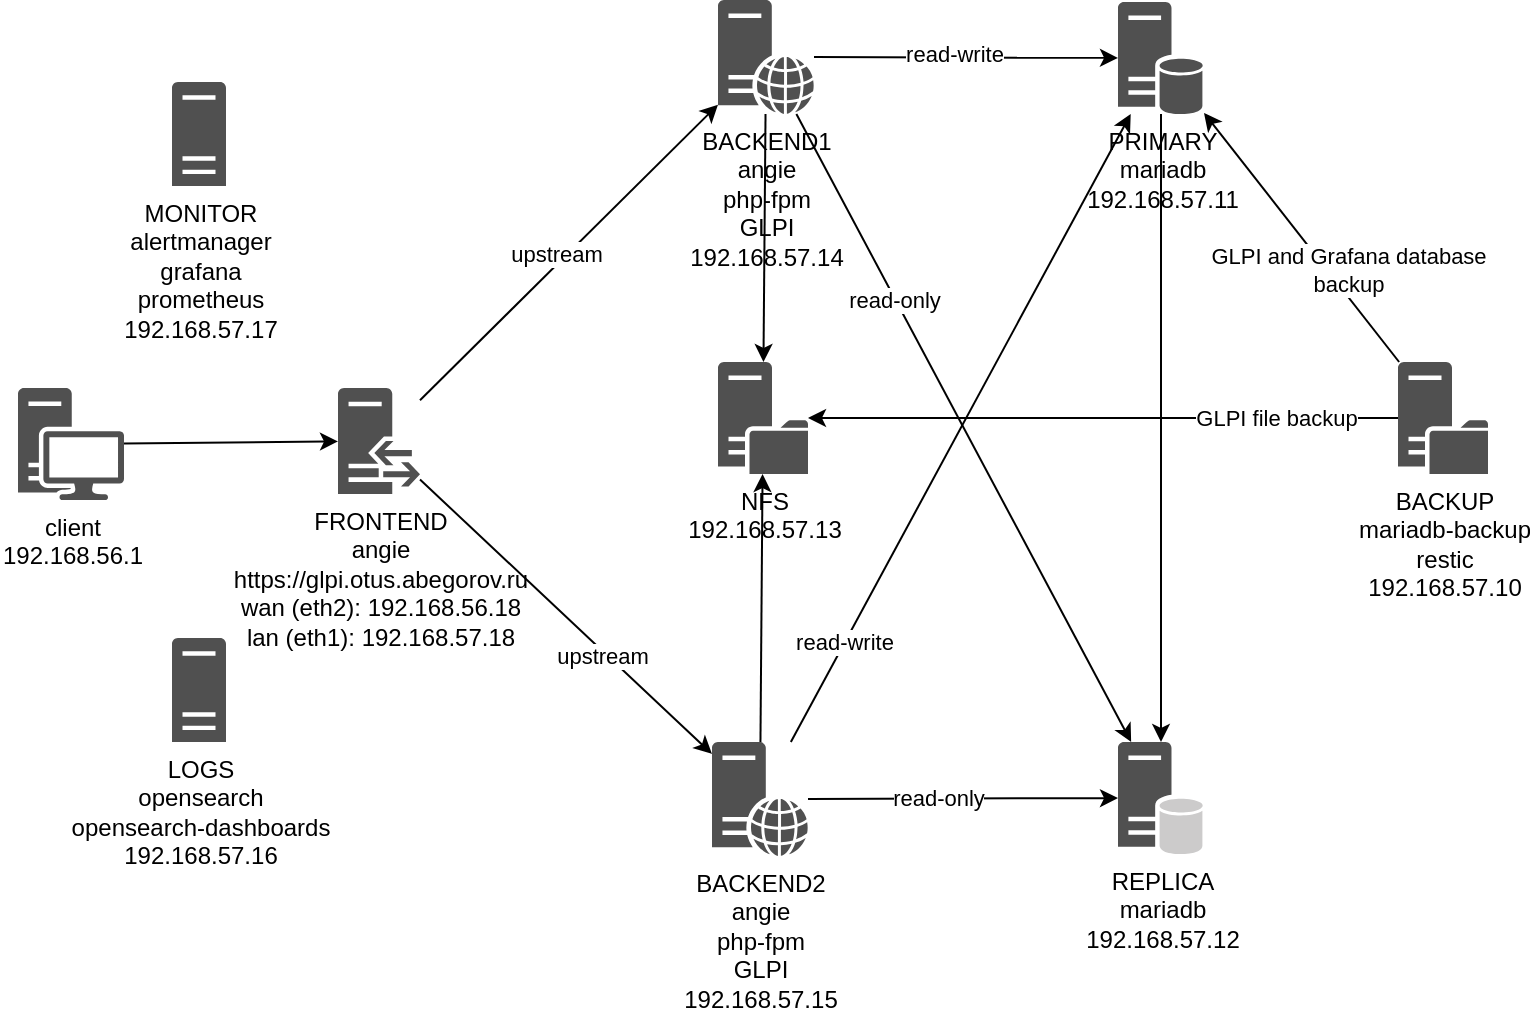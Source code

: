 <mxfile version="26.0.4">
  <diagram name="Page-1" id="s-1qvvbcadP8SC7ybe5D">
    <mxGraphModel dx="962" dy="663" grid="1" gridSize="10" guides="1" tooltips="1" connect="1" arrows="1" fold="1" page="1" pageScale="1" pageWidth="850" pageHeight="1100" math="0" shadow="0">
      <root>
        <mxCell id="0" />
        <mxCell id="1" parent="0" />
        <mxCell id="_EaJNmYskaB0vCXOgmg8-20" style="edgeStyle=none;rounded=0;orthogonalLoop=1;jettySize=auto;html=1;" edge="1" parent="1" source="_EaJNmYskaB0vCXOgmg8-2" target="_EaJNmYskaB0vCXOgmg8-3">
          <mxGeometry relative="1" as="geometry" />
        </mxCell>
        <mxCell id="_EaJNmYskaB0vCXOgmg8-2" value="PRIMARY&lt;br&gt;mariadb&lt;br&gt;192.168.57.11" style="sketch=0;pointerEvents=1;shadow=0;dashed=0;html=1;strokeColor=none;fillColor=#505050;labelPosition=center;verticalLabelPosition=bottom;verticalAlign=top;outlineConnect=0;align=center;shape=mxgraph.office.servers.database_server;" vertex="1" parent="1">
          <mxGeometry x="580" y="100" width="43" height="56" as="geometry" />
        </mxCell>
        <mxCell id="_EaJNmYskaB0vCXOgmg8-3" value="REPLICA&lt;br&gt;mariadb&lt;br&gt;192.168.57.12" style="sketch=0;pointerEvents=1;shadow=0;dashed=0;html=1;strokeColor=none;fillColor=#505050;labelPosition=center;verticalLabelPosition=bottom;verticalAlign=top;outlineConnect=0;align=center;shape=mxgraph.office.servers.database_server_ghosted;" vertex="1" parent="1">
          <mxGeometry x="580" y="470" width="43" height="56" as="geometry" />
        </mxCell>
        <mxCell id="_EaJNmYskaB0vCXOgmg8-11" style="edgeStyle=none;rounded=0;orthogonalLoop=1;jettySize=auto;html=1;" edge="1" parent="1" source="_EaJNmYskaB0vCXOgmg8-17" target="_EaJNmYskaB0vCXOgmg8-25">
          <mxGeometry relative="1" as="geometry">
            <mxPoint x="398.047" y="152.5" as="targetPoint" />
          </mxGeometry>
        </mxCell>
        <mxCell id="_EaJNmYskaB0vCXOgmg8-45" value="upstream" style="edgeLabel;html=1;align=center;verticalAlign=middle;resizable=0;points=[];" vertex="1" connectable="0" parent="_EaJNmYskaB0vCXOgmg8-11">
          <mxGeometry x="-0.056" y="5" relative="1" as="geometry">
            <mxPoint x="1" as="offset" />
          </mxGeometry>
        </mxCell>
        <mxCell id="_EaJNmYskaB0vCXOgmg8-12" style="edgeStyle=none;rounded=0;orthogonalLoop=1;jettySize=auto;html=1;" edge="1" parent="1" source="_EaJNmYskaB0vCXOgmg8-17" target="_EaJNmYskaB0vCXOgmg8-26">
          <mxGeometry relative="1" as="geometry">
            <mxPoint x="380" y="466.663" as="targetPoint" />
          </mxGeometry>
        </mxCell>
        <mxCell id="_EaJNmYskaB0vCXOgmg8-43" value="upstream" style="edgeLabel;html=1;align=center;verticalAlign=middle;resizable=0;points=[];" vertex="1" connectable="0" parent="_EaJNmYskaB0vCXOgmg8-12">
          <mxGeometry x="0.267" y="-2" relative="1" as="geometry">
            <mxPoint as="offset" />
          </mxGeometry>
        </mxCell>
        <mxCell id="_EaJNmYskaB0vCXOgmg8-14" style="edgeStyle=none;rounded=0;orthogonalLoop=1;jettySize=auto;html=1;" edge="1" parent="1" source="_EaJNmYskaB0vCXOgmg8-25" target="_EaJNmYskaB0vCXOgmg8-2">
          <mxGeometry relative="1" as="geometry">
            <mxPoint x="453.5" y="128.542" as="sourcePoint" />
          </mxGeometry>
        </mxCell>
        <mxCell id="_EaJNmYskaB0vCXOgmg8-37" value="read-write" style="edgeLabel;html=1;align=center;verticalAlign=middle;resizable=0;points=[];" vertex="1" connectable="0" parent="_EaJNmYskaB0vCXOgmg8-14">
          <mxGeometry x="-0.079" y="2" relative="1" as="geometry">
            <mxPoint as="offset" />
          </mxGeometry>
        </mxCell>
        <mxCell id="_EaJNmYskaB0vCXOgmg8-16" style="edgeStyle=none;rounded=0;orthogonalLoop=1;jettySize=auto;html=1;" edge="1" parent="1" source="_EaJNmYskaB0vCXOgmg8-25" target="_EaJNmYskaB0vCXOgmg8-7">
          <mxGeometry relative="1" as="geometry">
            <mxPoint x="422.393" y="152.5" as="sourcePoint" />
          </mxGeometry>
        </mxCell>
        <mxCell id="_EaJNmYskaB0vCXOgmg8-13" style="edgeStyle=none;rounded=0;orthogonalLoop=1;jettySize=auto;html=1;" edge="1" parent="1" source="_EaJNmYskaB0vCXOgmg8-26" target="_EaJNmYskaB0vCXOgmg8-3">
          <mxGeometry relative="1" as="geometry">
            <mxPoint x="428" y="487.534" as="sourcePoint" />
          </mxGeometry>
        </mxCell>
        <mxCell id="_EaJNmYskaB0vCXOgmg8-39" value="read-only" style="edgeLabel;html=1;align=center;verticalAlign=middle;resizable=0;points=[];" vertex="1" connectable="0" parent="_EaJNmYskaB0vCXOgmg8-13">
          <mxGeometry x="-0.163" y="1" relative="1" as="geometry">
            <mxPoint as="offset" />
          </mxGeometry>
        </mxCell>
        <mxCell id="_EaJNmYskaB0vCXOgmg8-15" style="edgeStyle=none;rounded=0;orthogonalLoop=1;jettySize=auto;html=1;" edge="1" parent="1" source="_EaJNmYskaB0vCXOgmg8-26" target="_EaJNmYskaB0vCXOgmg8-7">
          <mxGeometry relative="1" as="geometry">
            <mxPoint x="404.238" y="459" as="sourcePoint" />
          </mxGeometry>
        </mxCell>
        <mxCell id="_EaJNmYskaB0vCXOgmg8-7" value="NFS&lt;br&gt;192.168.57.13" style="sketch=0;pointerEvents=1;shadow=0;dashed=0;html=1;strokeColor=none;fillColor=#505050;labelPosition=center;verticalLabelPosition=bottom;verticalAlign=top;outlineConnect=0;align=center;shape=mxgraph.office.servers.file_server;" vertex="1" parent="1">
          <mxGeometry x="380" y="280" width="45" height="56" as="geometry" />
        </mxCell>
        <mxCell id="_EaJNmYskaB0vCXOgmg8-21" style="edgeStyle=none;rounded=0;orthogonalLoop=1;jettySize=auto;html=1;" edge="1" parent="1" source="_EaJNmYskaB0vCXOgmg8-8" target="_EaJNmYskaB0vCXOgmg8-2">
          <mxGeometry relative="1" as="geometry" />
        </mxCell>
        <mxCell id="_EaJNmYskaB0vCXOgmg8-41" value="GLPI and Grafana database&lt;br&gt;backup" style="edgeLabel;html=1;align=center;verticalAlign=middle;resizable=0;points=[];" vertex="1" connectable="0" parent="_EaJNmYskaB0vCXOgmg8-21">
          <mxGeometry x="-0.223" y="3" relative="1" as="geometry">
            <mxPoint x="14" as="offset" />
          </mxGeometry>
        </mxCell>
        <mxCell id="_EaJNmYskaB0vCXOgmg8-22" style="edgeStyle=none;rounded=0;orthogonalLoop=1;jettySize=auto;html=1;" edge="1" parent="1" source="_EaJNmYskaB0vCXOgmg8-8" target="_EaJNmYskaB0vCXOgmg8-7">
          <mxGeometry relative="1" as="geometry" />
        </mxCell>
        <mxCell id="_EaJNmYskaB0vCXOgmg8-40" value="GLPI file backup" style="edgeLabel;html=1;align=center;verticalAlign=middle;resizable=0;points=[];" vertex="1" connectable="0" parent="_EaJNmYskaB0vCXOgmg8-22">
          <mxGeometry x="-0.42" relative="1" as="geometry">
            <mxPoint x="24" as="offset" />
          </mxGeometry>
        </mxCell>
        <mxCell id="_EaJNmYskaB0vCXOgmg8-8" value="BACKUP&lt;br&gt;mariadb-backup&lt;br&gt;restic&lt;br&gt;192.168.57.10" style="sketch=0;pointerEvents=1;shadow=0;dashed=0;html=1;strokeColor=none;fillColor=#505050;labelPosition=center;verticalLabelPosition=bottom;verticalAlign=top;outlineConnect=0;align=center;shape=mxgraph.office.servers.file_server;" vertex="1" parent="1">
          <mxGeometry x="720" y="280" width="45" height="56" as="geometry" />
        </mxCell>
        <mxCell id="_EaJNmYskaB0vCXOgmg8-17" value="&lt;div&gt;FRONTEND&lt;br&gt;angie&lt;br&gt;https://glpi.otus.abegorov.ru&lt;br&gt;wan (eth2): 192.168.56.18&lt;br&gt;lan (eth1): 192.168.57.18&lt;/div&gt;" style="sketch=0;pointerEvents=1;shadow=0;dashed=0;html=1;strokeColor=none;fillColor=#505050;labelPosition=center;verticalLabelPosition=bottom;verticalAlign=top;outlineConnect=0;align=center;shape=mxgraph.office.servers.reverse_proxy;" vertex="1" parent="1">
          <mxGeometry x="190" y="293" width="41" height="53" as="geometry" />
        </mxCell>
        <mxCell id="_EaJNmYskaB0vCXOgmg8-24" style="edgeStyle=none;rounded=0;orthogonalLoop=1;jettySize=auto;html=1;" edge="1" parent="1" source="_EaJNmYskaB0vCXOgmg8-23" target="_EaJNmYskaB0vCXOgmg8-17">
          <mxGeometry relative="1" as="geometry" />
        </mxCell>
        <mxCell id="_EaJNmYskaB0vCXOgmg8-23" value="client&lt;br&gt;192.168.56.1" style="sketch=0;pointerEvents=1;shadow=0;dashed=0;html=1;strokeColor=none;fillColor=#505050;labelPosition=center;verticalLabelPosition=bottom;verticalAlign=top;outlineConnect=0;align=center;shape=mxgraph.office.devices.workstation;" vertex="1" parent="1">
          <mxGeometry x="30" y="293" width="53" height="56" as="geometry" />
        </mxCell>
        <mxCell id="_EaJNmYskaB0vCXOgmg8-35" style="edgeStyle=none;rounded=0;orthogonalLoop=1;jettySize=auto;html=1;" edge="1" parent="1" source="_EaJNmYskaB0vCXOgmg8-25" target="_EaJNmYskaB0vCXOgmg8-3">
          <mxGeometry relative="1" as="geometry" />
        </mxCell>
        <mxCell id="_EaJNmYskaB0vCXOgmg8-38" value="read-only" style="edgeLabel;html=1;align=center;verticalAlign=middle;resizable=0;points=[];" vertex="1" connectable="0" parent="_EaJNmYskaB0vCXOgmg8-35">
          <mxGeometry x="-0.412" y="-1" relative="1" as="geometry">
            <mxPoint as="offset" />
          </mxGeometry>
        </mxCell>
        <mxCell id="_EaJNmYskaB0vCXOgmg8-25" value="BACKEND1&lt;br&gt;angie&lt;br&gt;php-fpm&lt;br&gt;GLPI&lt;br&gt;192.168.57.14" style="sketch=0;pointerEvents=1;shadow=0;dashed=0;html=1;strokeColor=none;fillColor=#505050;labelPosition=center;verticalLabelPosition=bottom;verticalAlign=top;outlineConnect=0;align=center;shape=mxgraph.office.servers.web_server;" vertex="1" parent="1">
          <mxGeometry x="380" y="99" width="48" height="57" as="geometry" />
        </mxCell>
        <mxCell id="_EaJNmYskaB0vCXOgmg8-34" style="edgeStyle=none;rounded=0;orthogonalLoop=1;jettySize=auto;html=1;" edge="1" parent="1" source="_EaJNmYskaB0vCXOgmg8-26" target="_EaJNmYskaB0vCXOgmg8-2">
          <mxGeometry relative="1" as="geometry" />
        </mxCell>
        <mxCell id="_EaJNmYskaB0vCXOgmg8-36" value="read-write" style="edgeLabel;html=1;align=center;verticalAlign=middle;resizable=0;points=[];" vertex="1" connectable="0" parent="_EaJNmYskaB0vCXOgmg8-34">
          <mxGeometry x="-0.684" y="1" relative="1" as="geometry">
            <mxPoint as="offset" />
          </mxGeometry>
        </mxCell>
        <mxCell id="_EaJNmYskaB0vCXOgmg8-26" value="BACKEND2&lt;br&gt;angie&lt;br&gt;php-fpm&lt;br&gt;GLPI&lt;br&gt;192.168.57.15" style="sketch=0;pointerEvents=1;shadow=0;dashed=0;html=1;strokeColor=none;fillColor=#505050;labelPosition=center;verticalLabelPosition=bottom;verticalAlign=top;outlineConnect=0;align=center;shape=mxgraph.office.servers.web_server;" vertex="1" parent="1">
          <mxGeometry x="377" y="470" width="48" height="57" as="geometry" />
        </mxCell>
        <mxCell id="_EaJNmYskaB0vCXOgmg8-27" value="MONITOR&lt;br&gt;alertmanager&lt;div&gt;grafana&lt;br&gt;prometheus&lt;br&gt;192.168.57.17&lt;br&gt;&lt;/div&gt;" style="sketch=0;pointerEvents=1;shadow=0;dashed=0;html=1;strokeColor=none;fillColor=#505050;labelPosition=center;verticalLabelPosition=bottom;verticalAlign=top;outlineConnect=0;align=center;shape=mxgraph.office.servers.server_generic;" vertex="1" parent="1">
          <mxGeometry x="107" y="140" width="27" height="52" as="geometry" />
        </mxCell>
        <mxCell id="_EaJNmYskaB0vCXOgmg8-29" value="LOGS&lt;br&gt;opensearch&lt;br&gt;opensearch-dashboards&lt;br&gt;192.168.57.16" style="sketch=0;pointerEvents=1;shadow=0;dashed=0;html=1;strokeColor=none;fillColor=#505050;labelPosition=center;verticalLabelPosition=bottom;verticalAlign=top;outlineConnect=0;align=center;shape=mxgraph.office.servers.server_generic;" vertex="1" parent="1">
          <mxGeometry x="107" y="418" width="27" height="52" as="geometry" />
        </mxCell>
      </root>
    </mxGraphModel>
  </diagram>
</mxfile>
